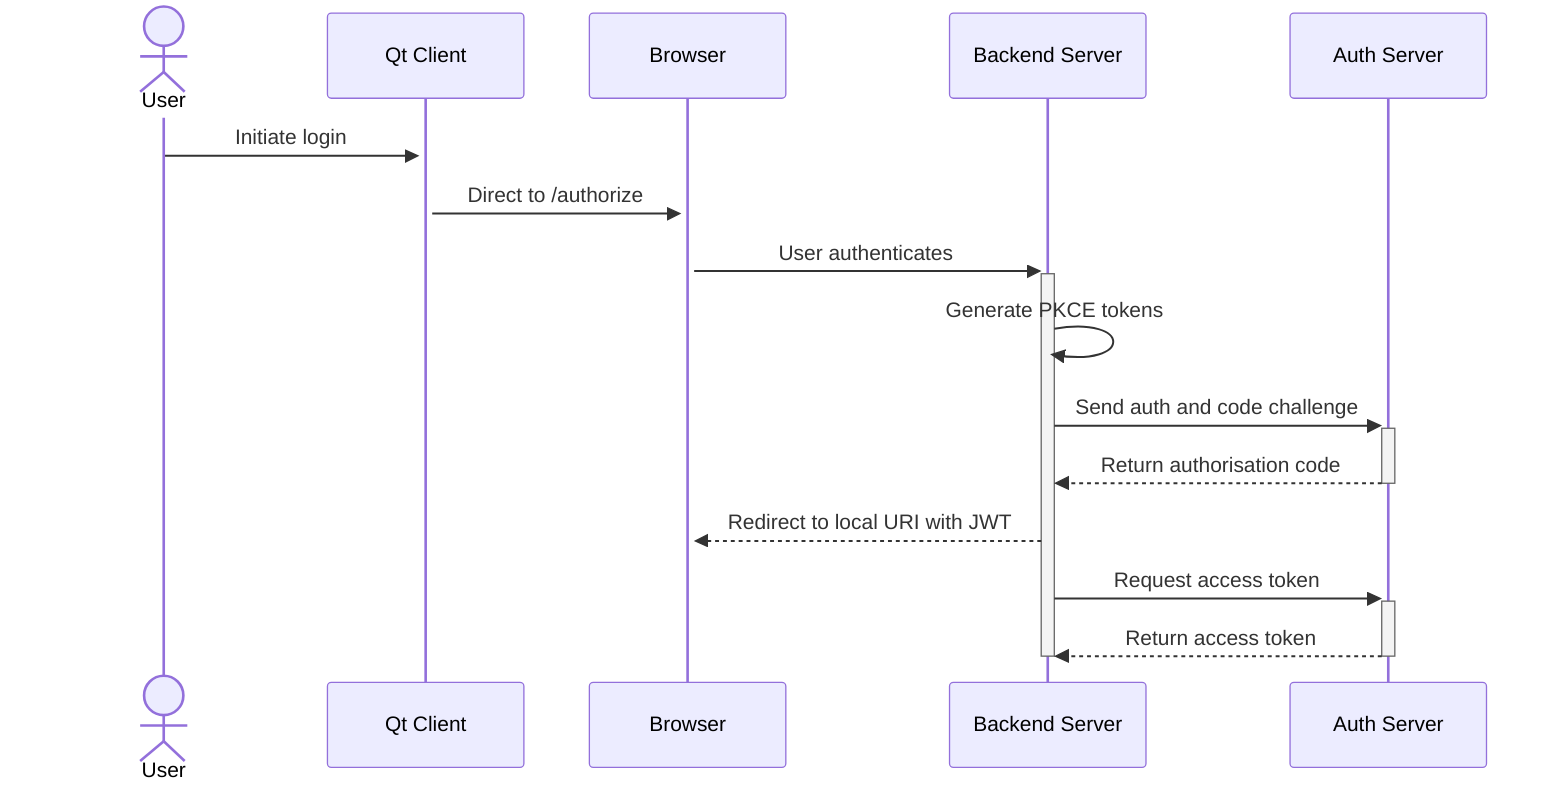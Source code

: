 sequenceDiagram
    actor User as User
    participant Client as Qt Client
    participant Browser as Browser
    participant Backend as Backend Server
    participant Auth as Auth Server

    User ->>+ Client: Initiate login
    Client ->>+ Browser: Direct to /authorize
    Browser ->>+ Backend: User authenticates
    Backend ->> Backend: Generate PKCE tokens
    Backend ->>+ Auth: Send auth and code challenge
    Auth -->>- Backend: Return authorisation code
    Backend -->> Browser: Redirect to local URI with JWT
    Backend ->>+ Auth: Request access token
    Auth -->>- Backend: Return access token


    deactivate Backend